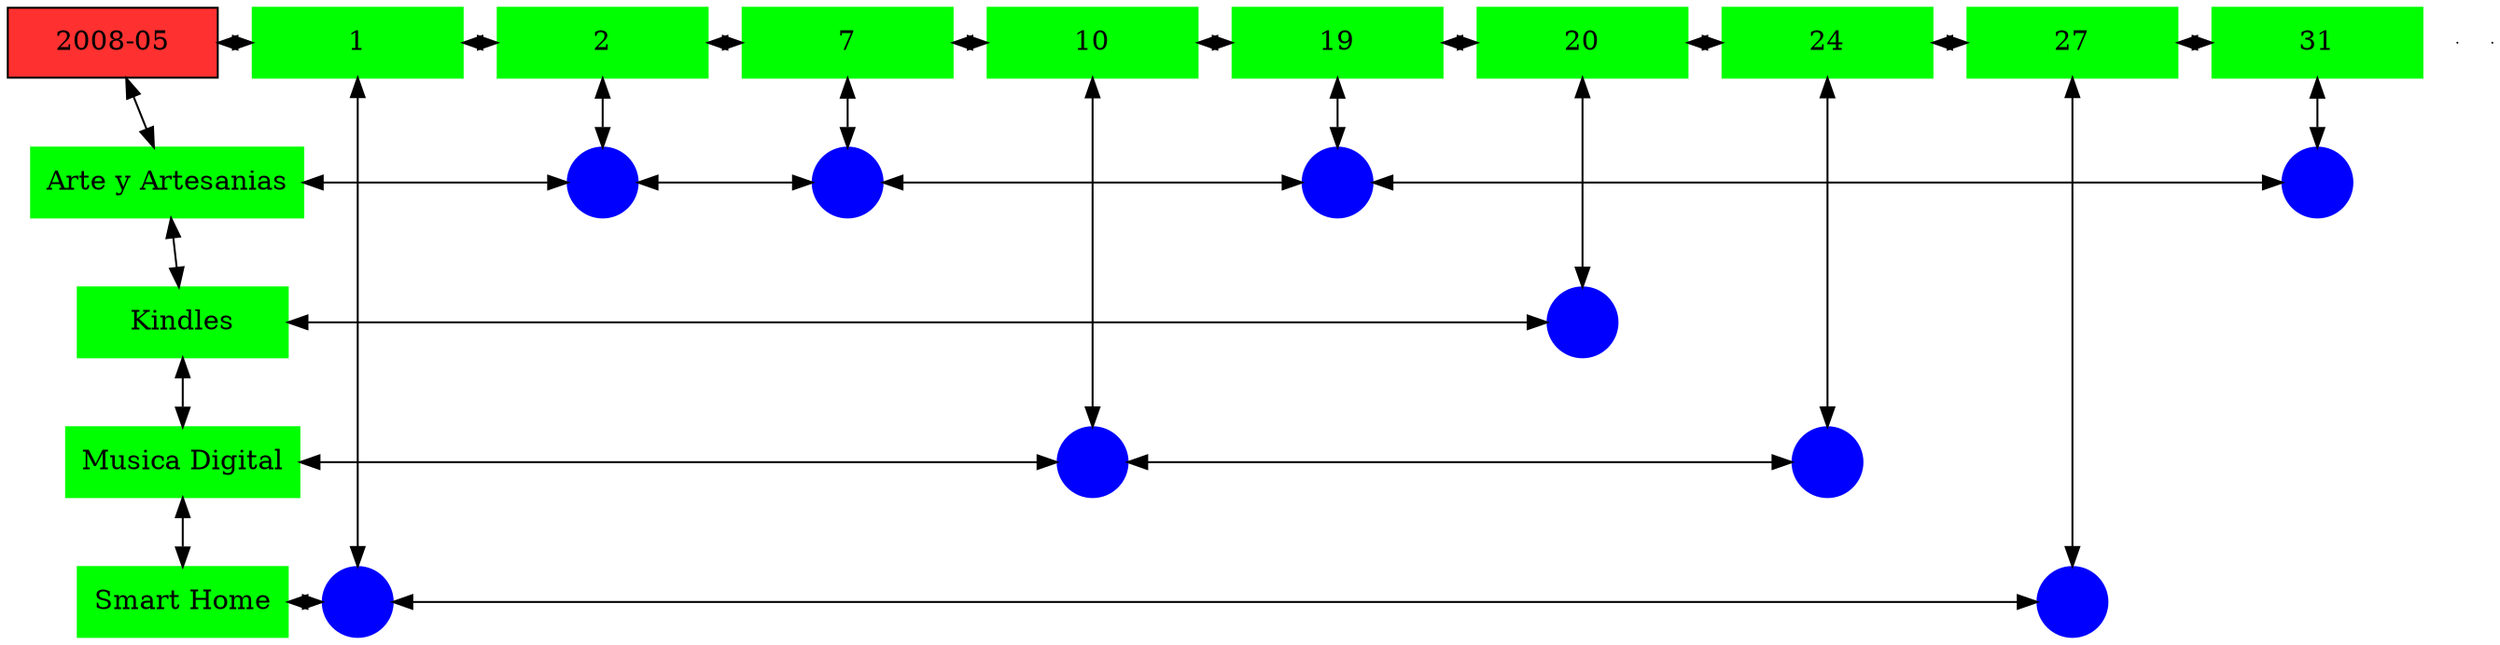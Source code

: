 digraph G{
node[shape="box"];
nodeMt[ label = "2008-05", width = 1.5, style = filled, fillcolor = firebrick1, group = 1 ];
e0[ shape = point, width = 0 ];
e1[ shape = point, width = 0 ];
node0xc00216a5f0[label="1",color=green,style =filled,width = 1.5 group=1];
nodeMt->node0xc00216a5f0[dir="both"];
{rank=same;nodeMt;node0xc00216a5f0;}
node0xc0021fcf00[label="2",color=green,style =filled,width = 1.5 group=2];
node0xc00216a5f0->node0xc0021fcf00[dir="both"];
{rank=same;node0xc00216a5f0;node0xc0021fcf00;}
node0xc002062ff0[label="7",color=green,style =filled,width = 1.5 group=7];
node0xc0021fcf00->node0xc002062ff0[dir="both"];
{rank=same;node0xc0021fcf00;node0xc002062ff0;}
node0xc00225c190[label="10",color=green,style =filled,width = 1.5 group=10];
node0xc002062ff0->node0xc00225c190[dir="both"];
{rank=same;node0xc002062ff0;node0xc00225c190;}
node0xc0022385a0[label="19",color=green,style =filled,width = 1.5 group=19];
node0xc00225c190->node0xc0022385a0[dir="both"];
{rank=same;node0xc00225c190;node0xc0022385a0;}
node0xc001f22d20[label="20",color=green,style =filled,width = 1.5 group=20];
node0xc0022385a0->node0xc001f22d20[dir="both"];
{rank=same;node0xc0022385a0;node0xc001f22d20;}
node0xc002272d70[label="24",color=green,style =filled,width = 1.5 group=24];
node0xc001f22d20->node0xc002272d70[dir="both"];
{rank=same;node0xc001f22d20;node0xc002272d70;}
node0xc001fc30e0[label="27",color=green,style =filled,width = 1.5 group=27];
node0xc002272d70->node0xc001fc30e0[dir="both"];
{rank=same;node0xc002272d70;node0xc001fc30e0;}
node0xc002040190[label="31",color=green,style =filled,width = 1.5 group=31];
node0xc001fc30e0->node0xc002040190[dir="both"];
{rank=same;node0xc001fc30e0;node0xc002040190;}
node0xc002040140[label="Arte y Artesanias",color=green,style =filled width = 1.5 group=1];
node0xc002202880[label="",color=blue,style =filled, width = 0.5 group=2 shape=circle];
node0xc002040140->node0xc002202880[dir="both"];
{rank=same;node0xc002040140;node0xc002202880;}
node0xc002064380[label="",color=blue,style =filled, width = 0.5 group=7 shape=circle];
node0xc002202880->node0xc002064380[dir="both"];
{rank=same;node0xc002064380;node0xc002202880;}
node0xc002233380[label="",color=blue,style =filled, width = 0.5 group=19 shape=circle];
node0xc002064380->node0xc002233380[dir="both"];
{rank=same;node0xc002233380;node0xc002064380;}
node0xc0020eb900[label="",color=blue,style =filled, width = 0.5 group=31 shape=circle];
node0xc002233380->node0xc0020eb900[dir="both"];
{rank=same;node0xc0020eb900;node0xc002233380;}
node0xc001f22cd0[label="Kindles",color=green,style =filled width = 1.5 group=1];
node0xc001f13880[label="",color=blue,style =filled, width = 0.5 group=20 shape=circle];
node0xc001f22cd0->node0xc001f13880[dir="both"];
{rank=same;node0xc001f22cd0;node0xc001f13880;}
node0xc00225c140[label="Musica Digital",color=green,style =filled width = 1.5 group=1];
node0xc002258700[label="",color=blue,style =filled, width = 0.5 group=10 shape=circle];
node0xc00225c140->node0xc002258700[dir="both"];
{rank=same;node0xc00225c140;node0xc002258700;}
node0xc002270d80[label="",color=blue,style =filled, width = 0.5 group=24 shape=circle];
node0xc002258700->node0xc002270d80[dir="both"];
{rank=same;node0xc002270d80;node0xc002258700;}
node0xc001fc3090[label="Smart Home",color=green,style =filled width = 1.5 group=1];
node0xc00216c400[label="",color=blue,style =filled, width = 0.5 group=1 shape=circle];
node0xc001fc3090->node0xc00216c400[dir="both"];
{rank=same;node0xc001fc3090;node0xc00216c400;}
node0xc001fb5f80[label="",color=blue,style =filled, width = 0.5 group=27 shape=circle];
node0xc00216c400->node0xc001fb5f80[dir="both"];
{rank=same;node0xc001fb5f80;node0xc00216c400;}
node0xc00216a5f0->node0xc00216c400[dir="both"];
node0xc0021fcf00->node0xc002202880[dir="both"];
node0xc002062ff0->node0xc002064380[dir="both"];
node0xc00225c190->node0xc002258700[dir="both"];
node0xc0022385a0->node0xc002233380[dir="both"];
node0xc001f22d20->node0xc001f13880[dir="both"];
node0xc002272d70->node0xc002270d80[dir="both"];
node0xc001fc30e0->node0xc001fb5f80[dir="both"];
node0xc002040190->node0xc0020eb900[dir="both"];
nodeMt->node0xc002040140[dir="both"];
node0xc002040140->node0xc001f22cd0[dir="both"];
node0xc001f22cd0->node0xc00225c140[dir="both"];
node0xc00225c140->node0xc001fc3090[dir="both"];
}

